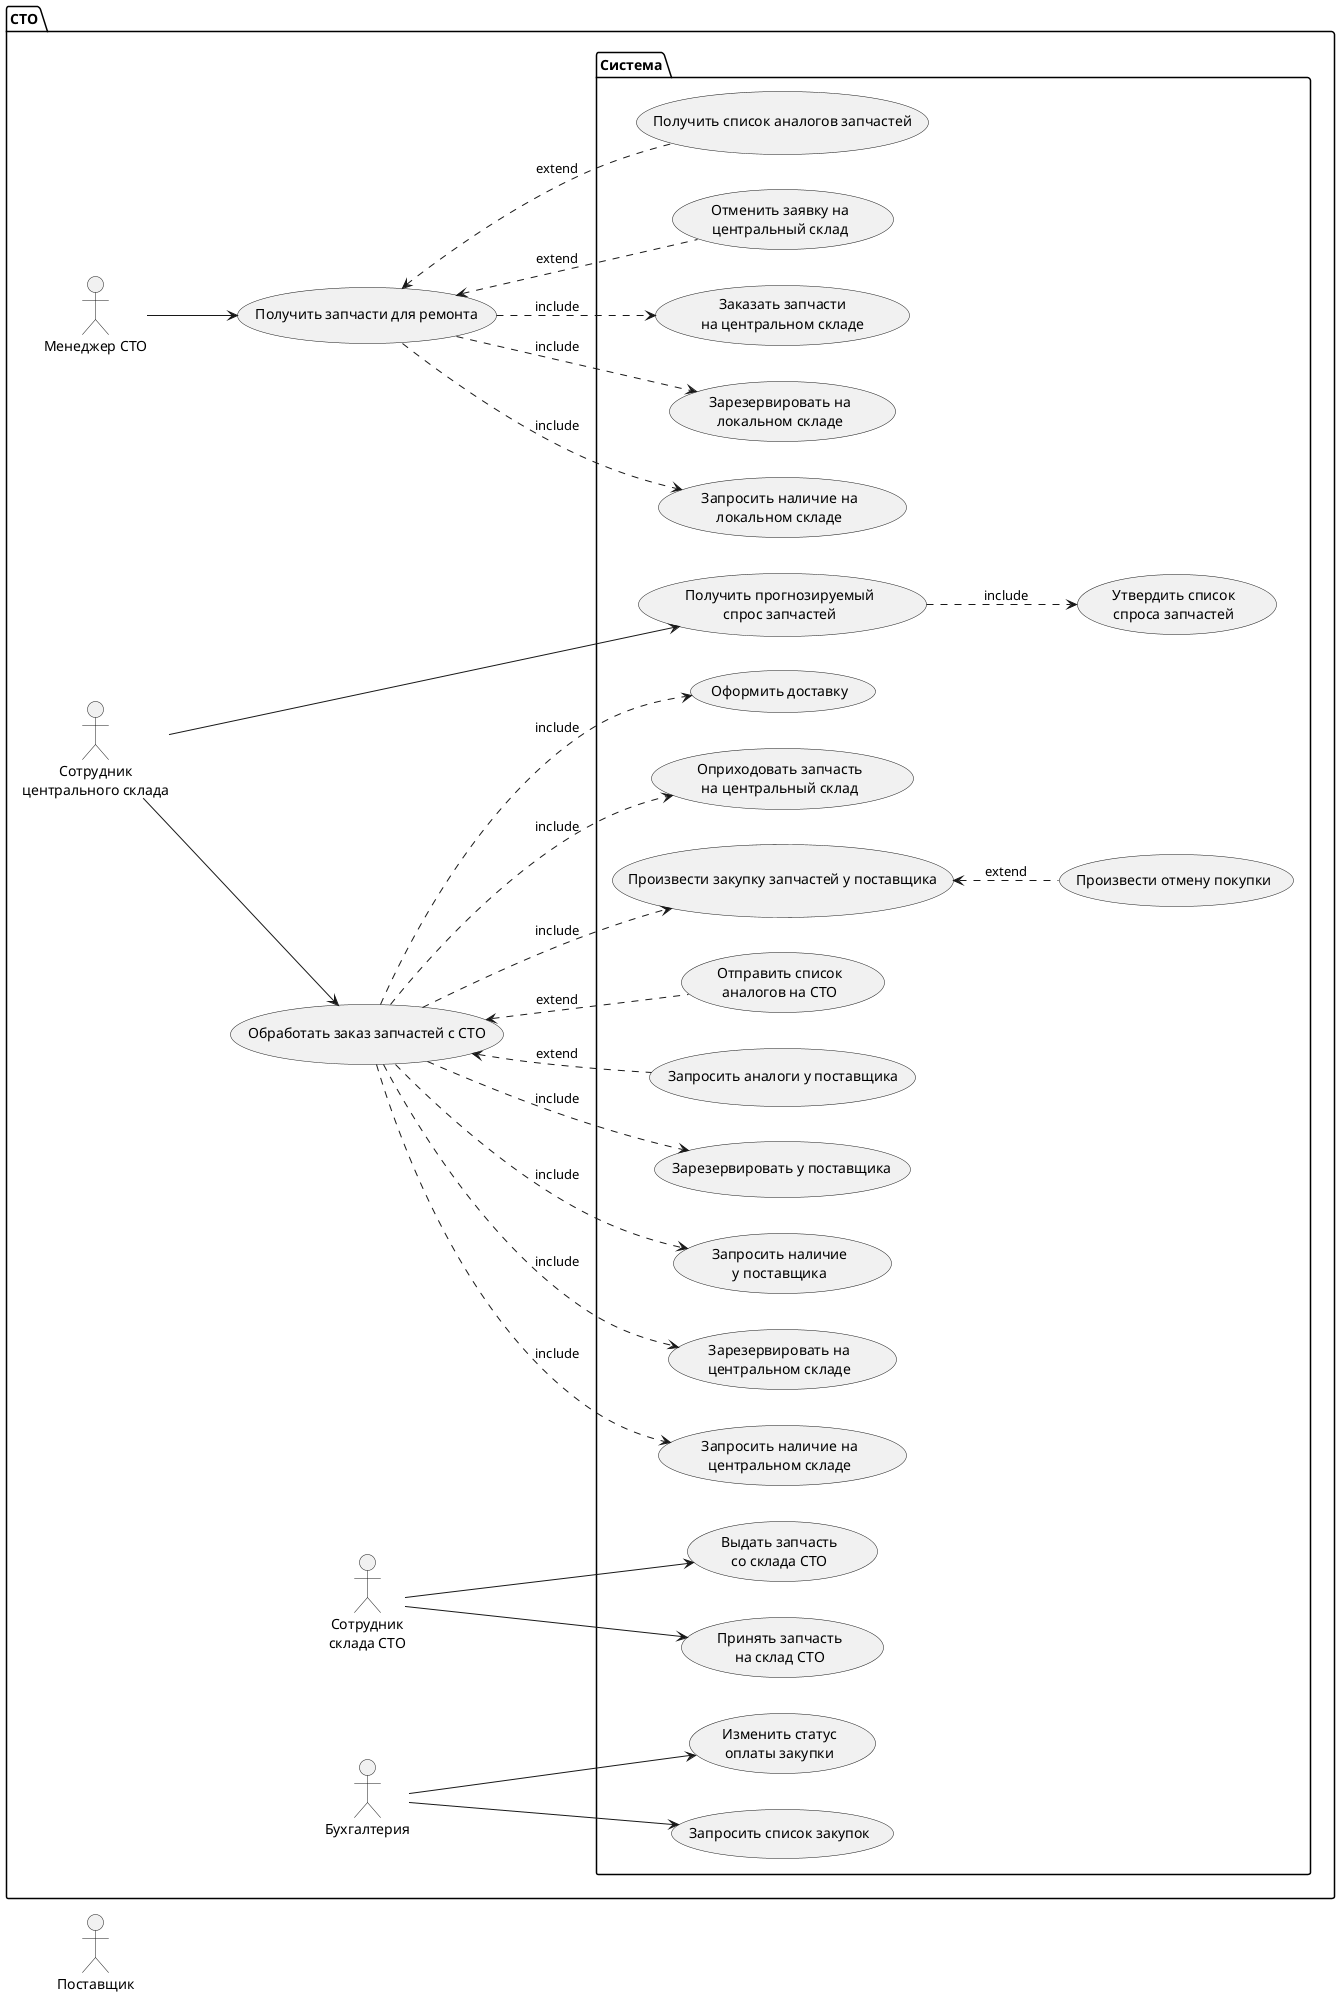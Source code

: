 @startuml Domaine modele
left to right direction
skinparam DefaultTextAlignment center

    actor Поставщик as provider

    package СТО {
               
    actor :Менеджер СТО: as manager
    actor :Сотрудник\nцентрального склада: as sklad
    actor :Сотрудник\nсклада СТО: as skladsto 
    actor :Бухгалтерия: as buh
    

    usecase "Получить запчасти для ремонта" as zakaz

    usecase "Обработать заказ запчастей с СТО" as processorder 

    
        
        package Система {            

            usecase "Запросить наличие на\nлокальном складе" as zakazlocal
            usecase "Зарезервировать на\nлокальном складе" as reservlocal
            usecase "Заказать запчасти\nна центральном складе" as app            
            usecase "Отменить заявку на\nцентральный склад" as cancelapp
            usecase "Получить список аналогов запчастей" as getanalog
            

            usecase "Принять запчасть\nна склад СТО" as accept
            usecase "Выдать запчасть\nсо склада СТО" as issuesto

            
            usecase "Запросить наличие на\nцентральном складе" as zakazcenter
            usecase "Зарезервировать на\nцентральном складе" as reservcenter
            usecase "Запросить наличие\nу поставщика" as zakazdealer
            usecase "Зарезервировать у поставщика" as reservdealer
            usecase "Запросить аналоги у поставщика" as getanalogdealer
            usecase "Отправить список\nаналогов на СТО" as sendanalogdealer
            usecase "Произвести закупку запчастей у поставщика" as purchase
            usecase "Произвести отмену покупки" as cancelpurchase
            usecase "Оприходовать запчасть\nна центральный склад" as issuecenter
            usecase "Оформить доставку" as senddelivery

            usecase "Получить прогнозируемый\nспрос запчастей" as getforecast

            usecase "Утвердить список\nспроса запчастей" as signforecast

            usecase "Запросить список закупок" as getlistpurchase
            usecase "Изменить статус\nоплаты закупки" as patchpurchase


                    
        }    

    manager --> zakaz
    zakaz ..> reservlocal : include
    zakaz <.. cancelapp : extend 
    zakaz <.. getanalog : extend
    zakaz ..> zakazlocal : include
    zakaz ..> app : include
    
    skladsto --> accept
    skladsto --> issuesto
    
    sklad --> processorder
    processorder ..> purchase : include

    processorder ..> zakazcenter : include
    processorder ..> reservcenter : include
    processorder ..> zakazdealer : include
    processorder ..> reservdealer : include
    processorder <.. getanalogdealer : extend
    processorder <.. sendanalogdealer : extend 
    processorder ..> issuecenter : include 
    processorder ..> senddelivery : include

    purchase <.. cancelpurchase : extend 

    sklad --> getforecast
    getforecast ..> signforecast : include 

    buh --> getlistpurchase
    buh --> patchpurchase
   
    }
@enduml